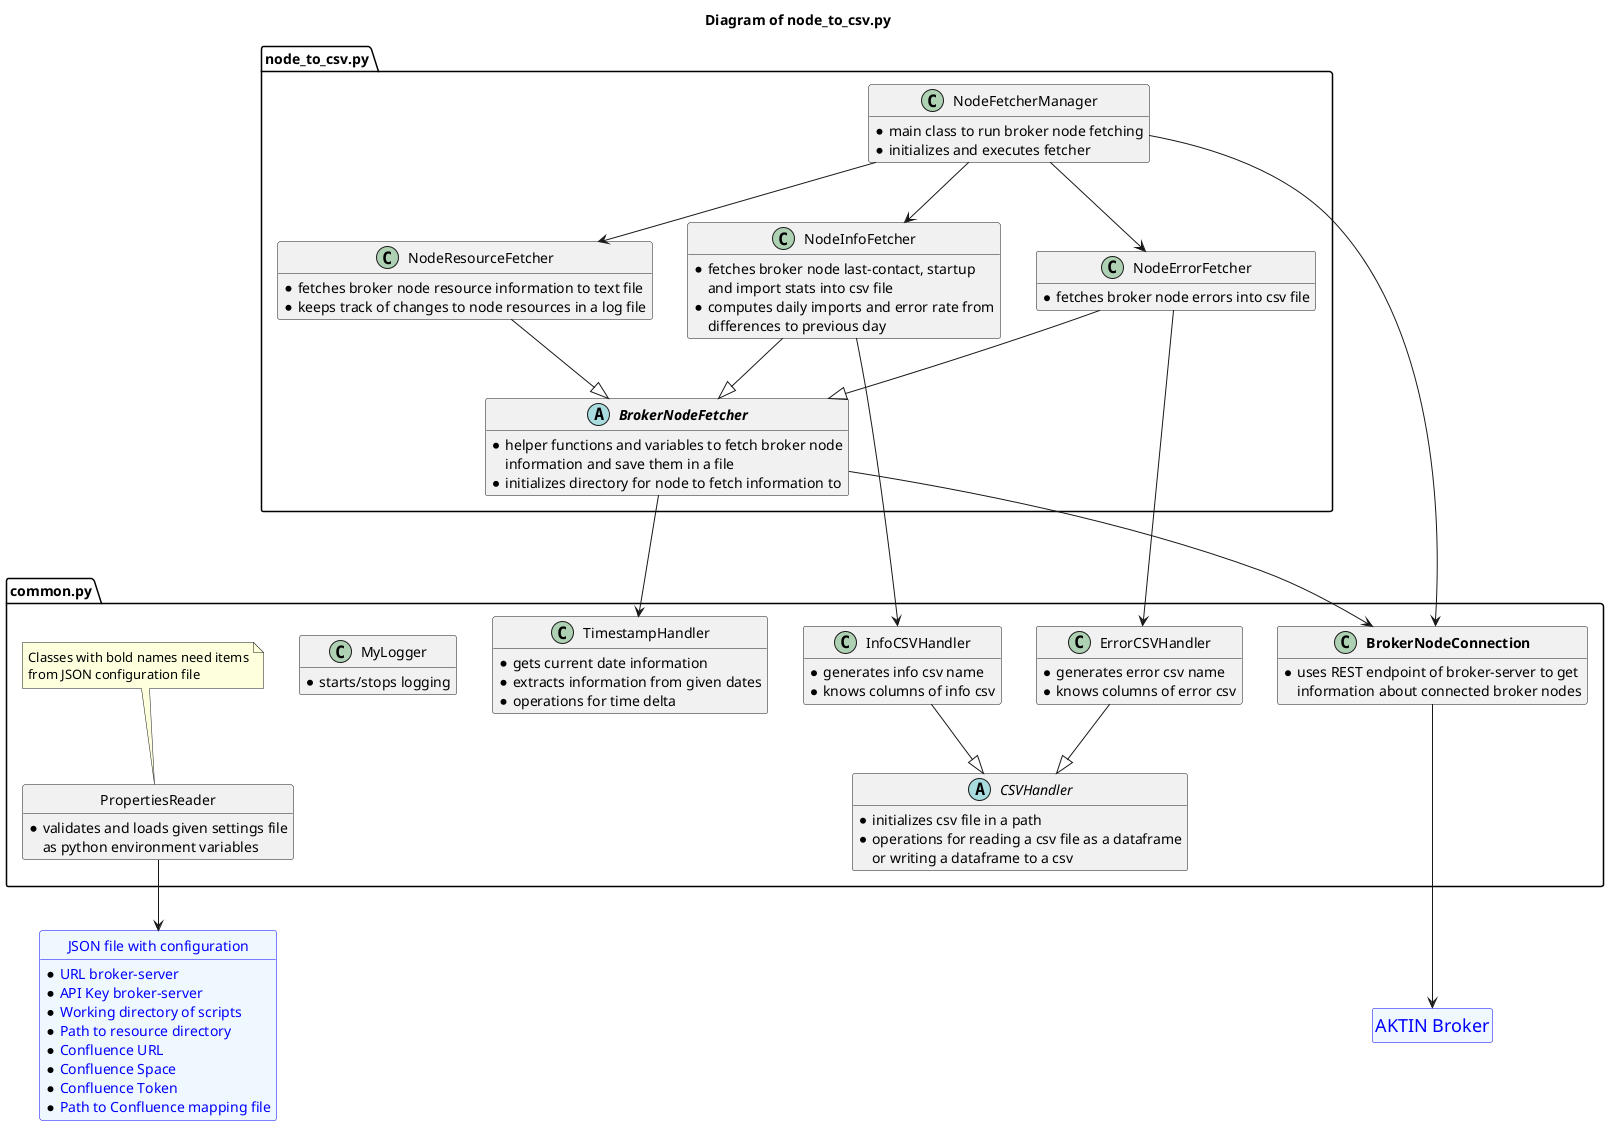 @startuml
hide methods

title Diagram of node_to_csv.py

entity "<size:18>AKTIN Broker</size>" as broker
entity broker #aliceblue;line:blue;text:blue
hide broker members
hide broker circle

entity "JSON file with configuration" as settings {
* URL broker-server
* API Key broker-server
* Working directory of scripts
* Path to resource directory
* Confluence URL
* Confluence Space
* Confluence Token
* Path to Confluence mapping file
}
entity settings #aliceblue;line:blue;text:blue
hide settings circle

'###################################################################'

package "common.py" as common <<Package>> {
abstract class CSVHandler {
* initializes csv file in a path
* operations for reading a csv file as a dataframe
or writing a dataframe to a csv
}

class InfoCSVHandler {
* generates info csv name
* knows columns of info csv
}

class ErrorCSVHandler {
* generates error csv name
* knows columns of error csv
}

class TimestampHandler {
* gets current date information
* extracts information from given dates
* operations for time delta
}

class "**BrokerNodeConnection**" as BrokerNodeConnection {
* uses REST endpoint of broker-server to get
information about connected broker nodes
}

class MyLogger {
* starts/stops logging
}

class PropertiesReader {
* validates and loads given settings file
as python environment variables
}
hide PropertiesReader circle
note top of PropertiesReader: Classes with bold names need items\nfrom JSON configuration file
}

InfoCSVHandler --|> CSVHandler
ErrorCSVHandler --|> CSVHandler

BrokerNodeConnection -d--> broker
PropertiesReader --> settings

'###################################################################'

package "node_to_csv.py" as node_to_csv <<Package>> {
abstract class "**BrokerNodeFetcher**" as BrokerNodeFetcher {
* helper functions and variables to fetch broker node
information and save them in a file
* initializes directory for node to fetch information to
}

class NodeInfoFetcher {
* fetches broker node last-contact, startup
and import stats into csv file
* computes daily imports and error rate from
differences to previous day
}

class NodeErrorFetcher {
* fetches broker node errors into csv file
}

class NodeResourceFetcher {
* fetches broker node resource information to text file
* keeps track of changes to node resources in a log file
}

class NodeFetcherManager {
* main class to run broker node fetching
* initializes and executes fetcher
}
}

BrokerNodeFetcher --> BrokerNodeConnection
BrokerNodeFetcher --> TimestampHandler

NodeInfoFetcher --|> BrokerNodeFetcher
NodeInfoFetcher ----> InfoCSVHandler

NodeErrorFetcher --|> BrokerNodeFetcher
NodeErrorFetcher ----> ErrorCSVHandler

NodeResourceFetcher --|> BrokerNodeFetcher

NodeFetcherManager --> BrokerNodeConnection
NodeFetcherManager --> NodeInfoFetcher
NodeFetcherManager --> NodeErrorFetcher
NodeFetcherManager --> NodeResourceFetcher

@enduml